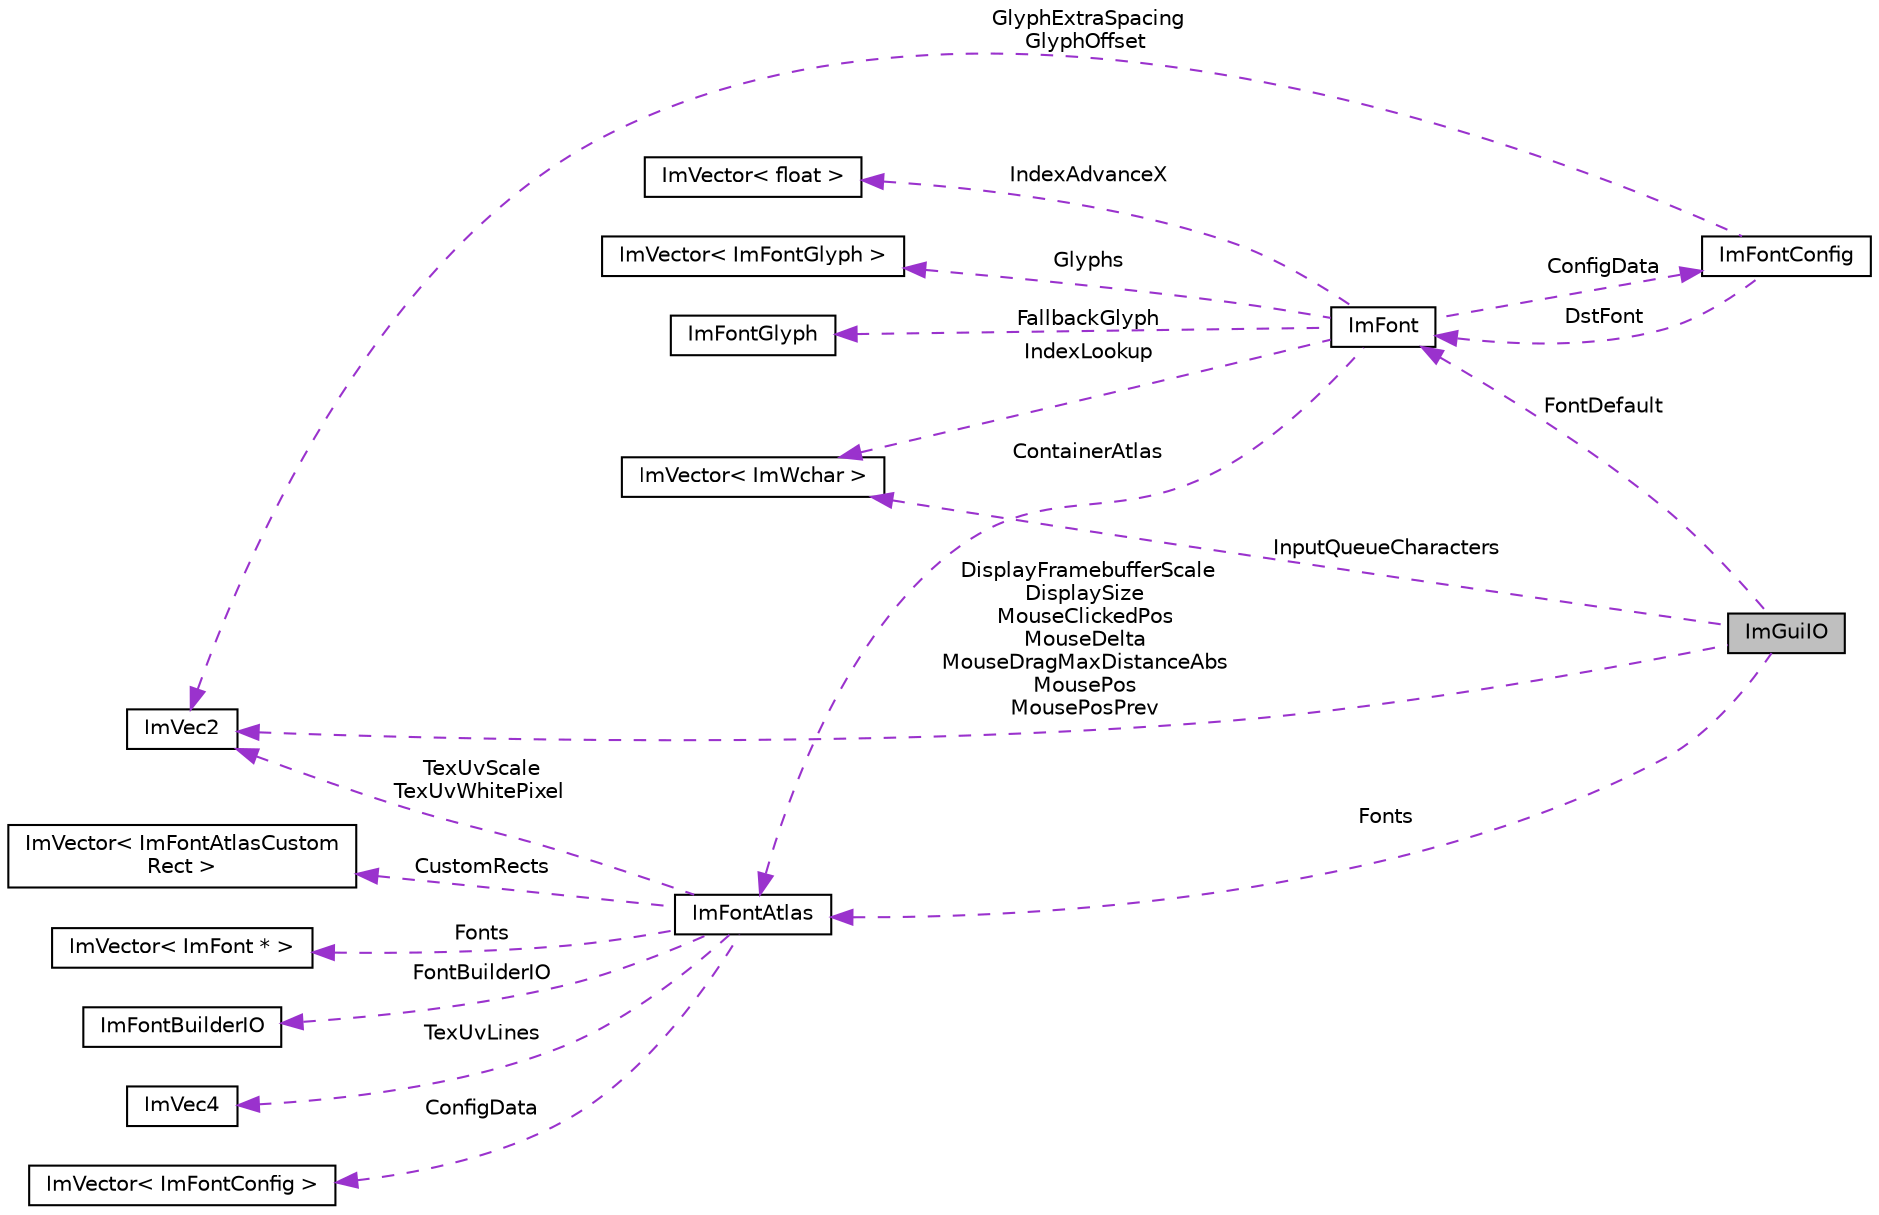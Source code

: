 digraph "ImGuiIO"
{
 // LATEX_PDF_SIZE
  edge [fontname="Helvetica",fontsize="10",labelfontname="Helvetica",labelfontsize="10"];
  node [fontname="Helvetica",fontsize="10",shape=record];
  rankdir="LR";
  Node1 [label="ImGuiIO",height=0.2,width=0.4,color="black", fillcolor="grey75", style="filled", fontcolor="black",tooltip=" "];
  Node2 -> Node1 [dir="back",color="darkorchid3",fontsize="10",style="dashed",label=" DisplayFramebufferScale\nDisplaySize\nMouseClickedPos\nMouseDelta\nMouseDragMaxDistanceAbs\nMousePos\nMousePosPrev" ];
  Node2 [label="ImVec2",height=0.2,width=0.4,color="black", fillcolor="white", style="filled",URL="$struct_im_vec2.html",tooltip=" "];
  Node3 -> Node1 [dir="back",color="darkorchid3",fontsize="10",style="dashed",label=" Fonts" ];
  Node3 [label="ImFontAtlas",height=0.2,width=0.4,color="black", fillcolor="white", style="filled",URL="$struct_im_font_atlas.html",tooltip=" "];
  Node4 -> Node3 [dir="back",color="darkorchid3",fontsize="10",style="dashed",label=" Fonts" ];
  Node4 [label="ImVector\< ImFont * \>",height=0.2,width=0.4,color="black", fillcolor="white", style="filled",URL="$struct_im_vector.html",tooltip=" "];
  Node5 -> Node3 [dir="back",color="darkorchid3",fontsize="10",style="dashed",label=" FontBuilderIO" ];
  Node5 [label="ImFontBuilderIO",height=0.2,width=0.4,color="black", fillcolor="white", style="filled",URL="$struct_im_font_builder_i_o.html",tooltip=" "];
  Node2 -> Node3 [dir="back",color="darkorchid3",fontsize="10",style="dashed",label=" TexUvScale\nTexUvWhitePixel" ];
  Node6 -> Node3 [dir="back",color="darkorchid3",fontsize="10",style="dashed",label=" TexUvLines" ];
  Node6 [label="ImVec4",height=0.2,width=0.4,color="black", fillcolor="white", style="filled",URL="$struct_im_vec4.html",tooltip=" "];
  Node7 -> Node3 [dir="back",color="darkorchid3",fontsize="10",style="dashed",label=" ConfigData" ];
  Node7 [label="ImVector\< ImFontConfig \>",height=0.2,width=0.4,color="black", fillcolor="white", style="filled",URL="$struct_im_vector.html",tooltip=" "];
  Node8 -> Node3 [dir="back",color="darkorchid3",fontsize="10",style="dashed",label=" CustomRects" ];
  Node8 [label="ImVector\< ImFontAtlasCustom\lRect \>",height=0.2,width=0.4,color="black", fillcolor="white", style="filled",URL="$struct_im_vector.html",tooltip=" "];
  Node9 -> Node1 [dir="back",color="darkorchid3",fontsize="10",style="dashed",label=" FontDefault" ];
  Node9 [label="ImFont",height=0.2,width=0.4,color="black", fillcolor="white", style="filled",URL="$struct_im_font.html",tooltip=" "];
  Node10 -> Node9 [dir="back",color="darkorchid3",fontsize="10",style="dashed",label=" Glyphs" ];
  Node10 [label="ImVector\< ImFontGlyph \>",height=0.2,width=0.4,color="black", fillcolor="white", style="filled",URL="$struct_im_vector.html",tooltip=" "];
  Node11 -> Node9 [dir="back",color="darkorchid3",fontsize="10",style="dashed",label=" ConfigData" ];
  Node11 [label="ImFontConfig",height=0.2,width=0.4,color="black", fillcolor="white", style="filled",URL="$struct_im_font_config.html",tooltip=" "];
  Node2 -> Node11 [dir="back",color="darkorchid3",fontsize="10",style="dashed",label=" GlyphExtraSpacing\nGlyphOffset" ];
  Node9 -> Node11 [dir="back",color="darkorchid3",fontsize="10",style="dashed",label=" DstFont" ];
  Node12 -> Node9 [dir="back",color="darkorchid3",fontsize="10",style="dashed",label=" FallbackGlyph" ];
  Node12 [label="ImFontGlyph",height=0.2,width=0.4,color="black", fillcolor="white", style="filled",URL="$struct_im_font_glyph.html",tooltip=" "];
  Node3 -> Node9 [dir="back",color="darkorchid3",fontsize="10",style="dashed",label=" ContainerAtlas" ];
  Node13 -> Node9 [dir="back",color="darkorchid3",fontsize="10",style="dashed",label=" IndexAdvanceX" ];
  Node13 [label="ImVector\< float \>",height=0.2,width=0.4,color="black", fillcolor="white", style="filled",URL="$struct_im_vector.html",tooltip=" "];
  Node14 -> Node9 [dir="back",color="darkorchid3",fontsize="10",style="dashed",label=" IndexLookup" ];
  Node14 [label="ImVector\< ImWchar \>",height=0.2,width=0.4,color="black", fillcolor="white", style="filled",URL="$struct_im_vector.html",tooltip=" "];
  Node14 -> Node1 [dir="back",color="darkorchid3",fontsize="10",style="dashed",label=" InputQueueCharacters" ];
}
